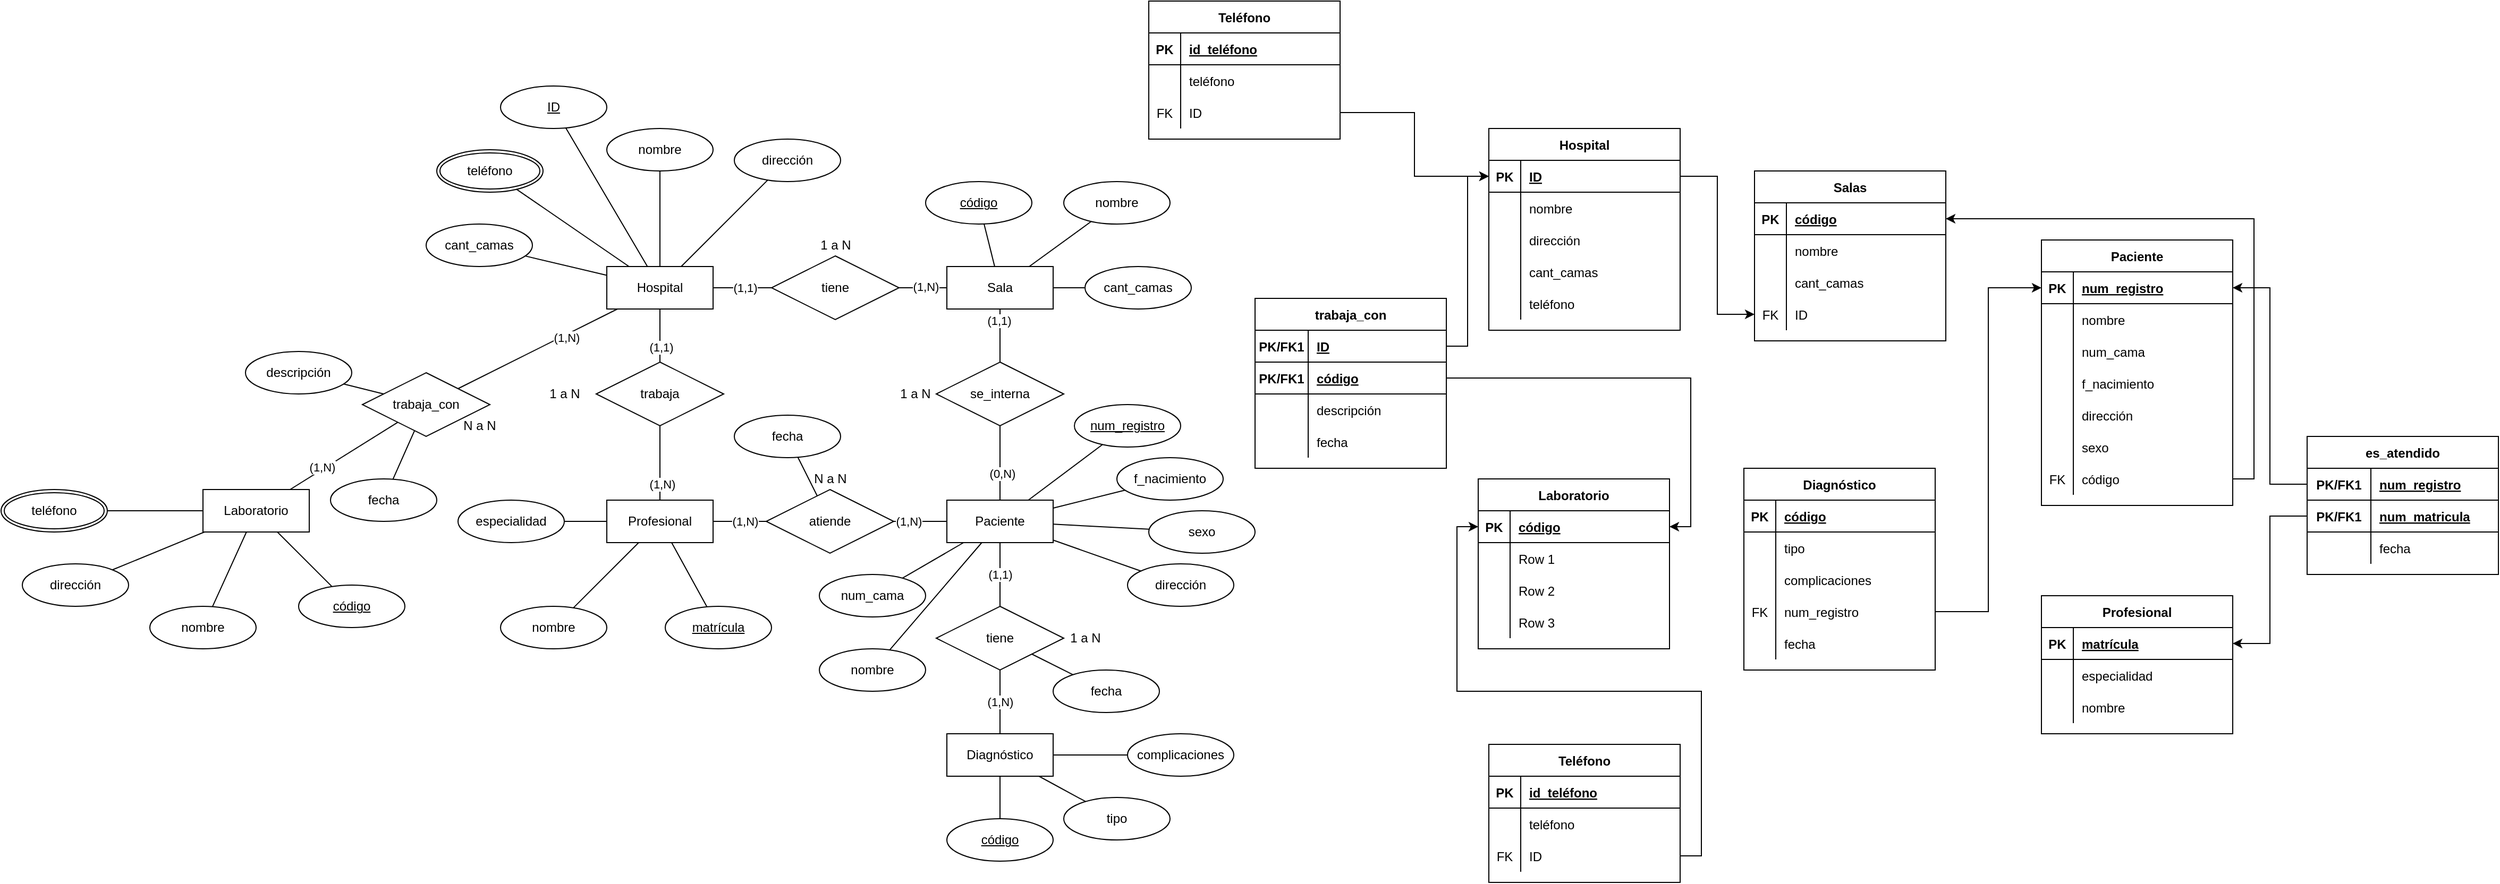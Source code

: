 <mxfile version="13.7.9" type="device"><diagram id="R2lEEEUBdFMjLlhIrx00" name="Page-1"><mxGraphModel dx="2154" dy="600" grid="1" gridSize="10" guides="1" tooltips="1" connect="1" arrows="1" fold="1" page="1" pageScale="1" pageWidth="850" pageHeight="1100" math="0" shadow="0" extFonts="Permanent Marker^https://fonts.googleapis.com/css?family=Permanent+Marker"><root><mxCell id="0"/><mxCell id="1" parent="0"/><mxCell id="tNTHZH1PrLdLl_4NrRc1-1" value="Hospital" style="whiteSpace=wrap;html=1;align=center;" vertex="1" parent="1"><mxGeometry x="320" y="320" width="100" height="40" as="geometry"/></mxCell><mxCell id="tNTHZH1PrLdLl_4NrRc1-2" value="ID" style="ellipse;whiteSpace=wrap;html=1;align=center;fontStyle=4;" vertex="1" parent="1"><mxGeometry x="220" y="150" width="100" height="40" as="geometry"/></mxCell><mxCell id="tNTHZH1PrLdLl_4NrRc1-4" value="dirección" style="ellipse;whiteSpace=wrap;html=1;align=center;" vertex="1" parent="1"><mxGeometry x="440" y="200" width="100" height="40" as="geometry"/></mxCell><mxCell id="tNTHZH1PrLdLl_4NrRc1-5" value="nombre" style="ellipse;whiteSpace=wrap;html=1;align=center;" vertex="1" parent="1"><mxGeometry x="320" y="190" width="100" height="40" as="geometry"/></mxCell><mxCell id="tNTHZH1PrLdLl_4NrRc1-7" value="cant_camas" style="ellipse;whiteSpace=wrap;html=1;align=center;" vertex="1" parent="1"><mxGeometry x="150" y="280" width="100" height="40" as="geometry"/></mxCell><mxCell id="tNTHZH1PrLdLl_4NrRc1-8" value="teléfono" style="ellipse;shape=doubleEllipse;margin=3;whiteSpace=wrap;html=1;align=center;" vertex="1" parent="1"><mxGeometry x="160" y="210" width="100" height="40" as="geometry"/></mxCell><mxCell id="tNTHZH1PrLdLl_4NrRc1-9" value="" style="endArrow=none;html=1;rounded=0;" edge="1" parent="1" source="tNTHZH1PrLdLl_4NrRc1-1" target="tNTHZH1PrLdLl_4NrRc1-8"><mxGeometry relative="1" as="geometry"><mxPoint x="300" y="450" as="sourcePoint"/><mxPoint x="460" y="450" as="targetPoint"/></mxGeometry></mxCell><mxCell id="tNTHZH1PrLdLl_4NrRc1-10" value="" style="endArrow=none;html=1;rounded=0;" edge="1" parent="1" source="tNTHZH1PrLdLl_4NrRc1-7" target="tNTHZH1PrLdLl_4NrRc1-1"><mxGeometry relative="1" as="geometry"><mxPoint x="330" y="450" as="sourcePoint"/><mxPoint x="490" y="450" as="targetPoint"/></mxGeometry></mxCell><mxCell id="tNTHZH1PrLdLl_4NrRc1-11" value="" style="endArrow=none;html=1;rounded=0;" edge="1" parent="1" source="tNTHZH1PrLdLl_4NrRc1-2" target="tNTHZH1PrLdLl_4NrRc1-1"><mxGeometry relative="1" as="geometry"><mxPoint x="340" y="430" as="sourcePoint"/><mxPoint x="500" y="430" as="targetPoint"/></mxGeometry></mxCell><mxCell id="tNTHZH1PrLdLl_4NrRc1-12" value="" style="endArrow=none;html=1;rounded=0;" edge="1" parent="1" source="tNTHZH1PrLdLl_4NrRc1-5" target="tNTHZH1PrLdLl_4NrRc1-1"><mxGeometry relative="1" as="geometry"><mxPoint x="300" y="460" as="sourcePoint"/><mxPoint x="460" y="460" as="targetPoint"/></mxGeometry></mxCell><mxCell id="tNTHZH1PrLdLl_4NrRc1-13" value="" style="endArrow=none;html=1;rounded=0;" edge="1" parent="1" source="tNTHZH1PrLdLl_4NrRc1-1" target="tNTHZH1PrLdLl_4NrRc1-4"><mxGeometry relative="1" as="geometry"><mxPoint x="380" y="440" as="sourcePoint"/><mxPoint x="540" y="440" as="targetPoint"/></mxGeometry></mxCell><mxCell id="tNTHZH1PrLdLl_4NrRc1-14" value="Sala" style="whiteSpace=wrap;html=1;align=center;" vertex="1" parent="1"><mxGeometry x="640" y="320" width="100" height="40" as="geometry"/></mxCell><mxCell id="tNTHZH1PrLdLl_4NrRc1-15" value="código" style="ellipse;whiteSpace=wrap;html=1;align=center;fontStyle=4;" vertex="1" parent="1"><mxGeometry x="620" y="240" width="100" height="40" as="geometry"/></mxCell><mxCell id="tNTHZH1PrLdLl_4NrRc1-16" value="nombre" style="ellipse;whiteSpace=wrap;html=1;align=center;" vertex="1" parent="1"><mxGeometry x="750" y="240" width="100" height="40" as="geometry"/></mxCell><mxCell id="tNTHZH1PrLdLl_4NrRc1-17" value="cant_camas" style="ellipse;whiteSpace=wrap;html=1;align=center;" vertex="1" parent="1"><mxGeometry x="770" y="320" width="100" height="40" as="geometry"/></mxCell><mxCell id="tNTHZH1PrLdLl_4NrRc1-19" value="" style="endArrow=none;html=1;rounded=0;" edge="1" parent="1" source="tNTHZH1PrLdLl_4NrRc1-15" target="tNTHZH1PrLdLl_4NrRc1-14"><mxGeometry relative="1" as="geometry"><mxPoint x="540" y="420" as="sourcePoint"/><mxPoint x="700" y="420" as="targetPoint"/></mxGeometry></mxCell><mxCell id="tNTHZH1PrLdLl_4NrRc1-20" value="" style="endArrow=none;html=1;rounded=0;" edge="1" parent="1" source="tNTHZH1PrLdLl_4NrRc1-16" target="tNTHZH1PrLdLl_4NrRc1-14"><mxGeometry relative="1" as="geometry"><mxPoint x="620" y="510" as="sourcePoint"/><mxPoint x="780" y="510" as="targetPoint"/></mxGeometry></mxCell><mxCell id="tNTHZH1PrLdLl_4NrRc1-21" value="" style="endArrow=none;html=1;rounded=0;" edge="1" parent="1" source="tNTHZH1PrLdLl_4NrRc1-17" target="tNTHZH1PrLdLl_4NrRc1-14"><mxGeometry relative="1" as="geometry"><mxPoint x="670" y="470" as="sourcePoint"/><mxPoint x="830" y="470" as="targetPoint"/></mxGeometry></mxCell><mxCell id="tNTHZH1PrLdLl_4NrRc1-22" value="Profesional" style="whiteSpace=wrap;html=1;align=center;" vertex="1" parent="1"><mxGeometry x="320" y="540" width="100" height="40" as="geometry"/></mxCell><mxCell id="tNTHZH1PrLdLl_4NrRc1-23" value="nombre" style="ellipse;whiteSpace=wrap;html=1;align=center;" vertex="1" parent="1"><mxGeometry x="220" y="640" width="100" height="40" as="geometry"/></mxCell><mxCell id="tNTHZH1PrLdLl_4NrRc1-24" value="matrícula" style="ellipse;whiteSpace=wrap;html=1;align=center;fontStyle=4;" vertex="1" parent="1"><mxGeometry x="375" y="640" width="100" height="40" as="geometry"/></mxCell><mxCell id="tNTHZH1PrLdLl_4NrRc1-25" value="especialidad" style="ellipse;whiteSpace=wrap;html=1;align=center;" vertex="1" parent="1"><mxGeometry x="180" y="540" width="100" height="40" as="geometry"/></mxCell><mxCell id="tNTHZH1PrLdLl_4NrRc1-26" value="" style="endArrow=none;html=1;rounded=0;" edge="1" parent="1" source="tNTHZH1PrLdLl_4NrRc1-25" target="tNTHZH1PrLdLl_4NrRc1-22"><mxGeometry relative="1" as="geometry"><mxPoint x="150" y="770" as="sourcePoint"/><mxPoint x="310" y="770" as="targetPoint"/></mxGeometry></mxCell><mxCell id="tNTHZH1PrLdLl_4NrRc1-27" value="" style="endArrow=none;html=1;rounded=0;" edge="1" parent="1" source="tNTHZH1PrLdLl_4NrRc1-23" target="tNTHZH1PrLdLl_4NrRc1-22"><mxGeometry relative="1" as="geometry"><mxPoint x="200" y="790" as="sourcePoint"/><mxPoint x="360" y="790" as="targetPoint"/></mxGeometry></mxCell><mxCell id="tNTHZH1PrLdLl_4NrRc1-28" value="" style="endArrow=none;html=1;rounded=0;" edge="1" parent="1" source="tNTHZH1PrLdLl_4NrRc1-22" target="tNTHZH1PrLdLl_4NrRc1-24"><mxGeometry relative="1" as="geometry"><mxPoint x="400" y="760" as="sourcePoint"/><mxPoint x="560" y="760" as="targetPoint"/></mxGeometry></mxCell><mxCell id="tNTHZH1PrLdLl_4NrRc1-29" value="Laboratorio" style="whiteSpace=wrap;html=1;align=center;" vertex="1" parent="1"><mxGeometry x="-60" y="530" width="100" height="40" as="geometry"/></mxCell><mxCell id="tNTHZH1PrLdLl_4NrRc1-30" value="código" style="ellipse;whiteSpace=wrap;html=1;align=center;fontStyle=4;" vertex="1" parent="1"><mxGeometry x="30" y="620" width="100" height="40" as="geometry"/></mxCell><mxCell id="tNTHZH1PrLdLl_4NrRc1-31" value="nombre" style="ellipse;whiteSpace=wrap;html=1;align=center;" vertex="1" parent="1"><mxGeometry x="-110" y="640" width="100" height="40" as="geometry"/></mxCell><mxCell id="tNTHZH1PrLdLl_4NrRc1-32" value="dirección" style="ellipse;whiteSpace=wrap;html=1;align=center;" vertex="1" parent="1"><mxGeometry x="-230" y="600" width="100" height="40" as="geometry"/></mxCell><mxCell id="tNTHZH1PrLdLl_4NrRc1-33" value="teléfono" style="ellipse;shape=doubleEllipse;margin=3;whiteSpace=wrap;html=1;align=center;" vertex="1" parent="1"><mxGeometry x="-250" y="530" width="100" height="40" as="geometry"/></mxCell><mxCell id="tNTHZH1PrLdLl_4NrRc1-34" value="" style="endArrow=none;html=1;rounded=0;" edge="1" parent="1" source="tNTHZH1PrLdLl_4NrRc1-29" target="tNTHZH1PrLdLl_4NrRc1-30"><mxGeometry relative="1" as="geometry"><mxPoint x="570" y="760" as="sourcePoint"/><mxPoint x="730" y="760" as="targetPoint"/></mxGeometry></mxCell><mxCell id="tNTHZH1PrLdLl_4NrRc1-35" value="" style="endArrow=none;html=1;rounded=0;" edge="1" parent="1" source="tNTHZH1PrLdLl_4NrRc1-29" target="tNTHZH1PrLdLl_4NrRc1-31"><mxGeometry relative="1" as="geometry"><mxPoint x="750" y="710" as="sourcePoint"/><mxPoint x="910" y="710" as="targetPoint"/></mxGeometry></mxCell><mxCell id="tNTHZH1PrLdLl_4NrRc1-36" value="" style="endArrow=none;html=1;rounded=0;" edge="1" parent="1" source="tNTHZH1PrLdLl_4NrRc1-32" target="tNTHZH1PrLdLl_4NrRc1-29"><mxGeometry relative="1" as="geometry"><mxPoint x="720" y="730" as="sourcePoint"/><mxPoint x="880" y="730" as="targetPoint"/></mxGeometry></mxCell><mxCell id="tNTHZH1PrLdLl_4NrRc1-37" value="" style="endArrow=none;html=1;rounded=0;" edge="1" parent="1" source="tNTHZH1PrLdLl_4NrRc1-29" target="tNTHZH1PrLdLl_4NrRc1-33"><mxGeometry relative="1" as="geometry"><mxPoint x="620" y="740" as="sourcePoint"/><mxPoint x="780" y="740" as="targetPoint"/></mxGeometry></mxCell><mxCell id="tNTHZH1PrLdLl_4NrRc1-38" value="Paciente" style="whiteSpace=wrap;html=1;align=center;" vertex="1" parent="1"><mxGeometry x="640" y="540" width="100" height="40" as="geometry"/></mxCell><mxCell id="tNTHZH1PrLdLl_4NrRc1-196" value="Teléfono" style="shape=table;startSize=30;container=1;collapsible=1;childLayout=tableLayout;fixedRows=1;rowLines=0;fontStyle=1;align=center;resizeLast=1;" vertex="1" parent="1"><mxGeometry x="830" y="70" width="180" height="130" as="geometry"/></mxCell><mxCell id="tNTHZH1PrLdLl_4NrRc1-197" value="" style="shape=partialRectangle;collapsible=0;dropTarget=0;pointerEvents=0;fillColor=none;top=0;left=0;bottom=1;right=0;points=[[0,0.5],[1,0.5]];portConstraint=eastwest;" vertex="1" parent="tNTHZH1PrLdLl_4NrRc1-196"><mxGeometry y="30" width="180" height="30" as="geometry"/></mxCell><mxCell id="tNTHZH1PrLdLl_4NrRc1-198" value="PK" style="shape=partialRectangle;connectable=0;fillColor=none;top=0;left=0;bottom=0;right=0;fontStyle=1;overflow=hidden;" vertex="1" parent="tNTHZH1PrLdLl_4NrRc1-197"><mxGeometry width="30" height="30" as="geometry"/></mxCell><mxCell id="tNTHZH1PrLdLl_4NrRc1-199" value="id_teléfono" style="shape=partialRectangle;connectable=0;fillColor=none;top=0;left=0;bottom=0;right=0;align=left;spacingLeft=6;fontStyle=5;overflow=hidden;" vertex="1" parent="tNTHZH1PrLdLl_4NrRc1-197"><mxGeometry x="30" width="150" height="30" as="geometry"/></mxCell><mxCell id="tNTHZH1PrLdLl_4NrRc1-200" value="" style="shape=partialRectangle;collapsible=0;dropTarget=0;pointerEvents=0;fillColor=none;top=0;left=0;bottom=0;right=0;points=[[0,0.5],[1,0.5]];portConstraint=eastwest;" vertex="1" parent="tNTHZH1PrLdLl_4NrRc1-196"><mxGeometry y="60" width="180" height="30" as="geometry"/></mxCell><mxCell id="tNTHZH1PrLdLl_4NrRc1-201" value="" style="shape=partialRectangle;connectable=0;fillColor=none;top=0;left=0;bottom=0;right=0;editable=1;overflow=hidden;" vertex="1" parent="tNTHZH1PrLdLl_4NrRc1-200"><mxGeometry width="30" height="30" as="geometry"/></mxCell><mxCell id="tNTHZH1PrLdLl_4NrRc1-202" value="teléfono" style="shape=partialRectangle;connectable=0;fillColor=none;top=0;left=0;bottom=0;right=0;align=left;spacingLeft=6;overflow=hidden;" vertex="1" parent="tNTHZH1PrLdLl_4NrRc1-200"><mxGeometry x="30" width="150" height="30" as="geometry"/></mxCell><mxCell id="tNTHZH1PrLdLl_4NrRc1-209" value="" style="shape=partialRectangle;collapsible=0;dropTarget=0;pointerEvents=0;fillColor=none;top=0;left=0;bottom=0;right=0;points=[[0,0.5],[1,0.5]];portConstraint=eastwest;" vertex="1" parent="tNTHZH1PrLdLl_4NrRc1-196"><mxGeometry y="90" width="180" height="30" as="geometry"/></mxCell><mxCell id="tNTHZH1PrLdLl_4NrRc1-210" value="FK" style="shape=partialRectangle;connectable=0;fillColor=none;top=0;left=0;bottom=0;right=0;fontStyle=0;overflow=hidden;" vertex="1" parent="tNTHZH1PrLdLl_4NrRc1-209"><mxGeometry width="30" height="30" as="geometry"/></mxCell><mxCell id="tNTHZH1PrLdLl_4NrRc1-211" value="ID" style="shape=partialRectangle;connectable=0;fillColor=none;top=0;left=0;bottom=0;right=0;align=left;spacingLeft=6;fontStyle=0;overflow=hidden;" vertex="1" parent="tNTHZH1PrLdLl_4NrRc1-209"><mxGeometry x="30" width="150" height="30" as="geometry"/></mxCell><mxCell id="tNTHZH1PrLdLl_4NrRc1-39" value="Diagnóstico" style="whiteSpace=wrap;html=1;align=center;" vertex="1" parent="1"><mxGeometry x="640" y="760" width="100" height="40" as="geometry"/></mxCell><mxCell id="tNTHZH1PrLdLl_4NrRc1-40" value="num_registro" style="ellipse;whiteSpace=wrap;html=1;align=center;fontStyle=4;" vertex="1" parent="1"><mxGeometry x="760" y="450" width="100" height="40" as="geometry"/></mxCell><mxCell id="tNTHZH1PrLdLl_4NrRc1-41" value="num_cama" style="ellipse;whiteSpace=wrap;html=1;align=center;" vertex="1" parent="1"><mxGeometry x="520" y="610" width="100" height="40" as="geometry"/></mxCell><mxCell id="tNTHZH1PrLdLl_4NrRc1-42" value="dirección" style="ellipse;whiteSpace=wrap;html=1;align=center;" vertex="1" parent="1"><mxGeometry x="810" y="600" width="100" height="40" as="geometry"/></mxCell><mxCell id="tNTHZH1PrLdLl_4NrRc1-43" value="nombre" style="ellipse;whiteSpace=wrap;html=1;align=center;" vertex="1" parent="1"><mxGeometry x="520" y="680" width="100" height="40" as="geometry"/></mxCell><mxCell id="tNTHZH1PrLdLl_4NrRc1-44" value="f_nacimiento" style="ellipse;whiteSpace=wrap;html=1;align=center;" vertex="1" parent="1"><mxGeometry x="800" y="500" width="100" height="40" as="geometry"/></mxCell><mxCell id="tNTHZH1PrLdLl_4NrRc1-45" value="sexo" style="ellipse;whiteSpace=wrap;html=1;align=center;" vertex="1" parent="1"><mxGeometry x="830" y="550" width="100" height="40" as="geometry"/></mxCell><mxCell id="tNTHZH1PrLdLl_4NrRc1-109" value="Hospital" style="shape=table;startSize=30;container=1;collapsible=1;childLayout=tableLayout;fixedRows=1;rowLines=0;fontStyle=1;align=center;resizeLast=1;" vertex="1" parent="1"><mxGeometry x="1150" y="190" width="180" height="190" as="geometry"/></mxCell><mxCell id="tNTHZH1PrLdLl_4NrRc1-110" value="" style="shape=partialRectangle;collapsible=0;dropTarget=0;pointerEvents=0;fillColor=none;top=0;left=0;bottom=1;right=0;points=[[0,0.5],[1,0.5]];portConstraint=eastwest;" vertex="1" parent="tNTHZH1PrLdLl_4NrRc1-109"><mxGeometry y="30" width="180" height="30" as="geometry"/></mxCell><mxCell id="tNTHZH1PrLdLl_4NrRc1-111" value="PK" style="shape=partialRectangle;connectable=0;fillColor=none;top=0;left=0;bottom=0;right=0;fontStyle=1;overflow=hidden;" vertex="1" parent="tNTHZH1PrLdLl_4NrRc1-110"><mxGeometry width="30" height="30" as="geometry"/></mxCell><mxCell id="tNTHZH1PrLdLl_4NrRc1-112" value="ID" style="shape=partialRectangle;connectable=0;fillColor=none;top=0;left=0;bottom=0;right=0;align=left;spacingLeft=6;fontStyle=5;overflow=hidden;" vertex="1" parent="tNTHZH1PrLdLl_4NrRc1-110"><mxGeometry x="30" width="150" height="30" as="geometry"/></mxCell><mxCell id="tNTHZH1PrLdLl_4NrRc1-113" value="" style="shape=partialRectangle;collapsible=0;dropTarget=0;pointerEvents=0;fillColor=none;top=0;left=0;bottom=0;right=0;points=[[0,0.5],[1,0.5]];portConstraint=eastwest;" vertex="1" parent="tNTHZH1PrLdLl_4NrRc1-109"><mxGeometry y="60" width="180" height="30" as="geometry"/></mxCell><mxCell id="tNTHZH1PrLdLl_4NrRc1-114" value="" style="shape=partialRectangle;connectable=0;fillColor=none;top=0;left=0;bottom=0;right=0;editable=1;overflow=hidden;" vertex="1" parent="tNTHZH1PrLdLl_4NrRc1-113"><mxGeometry width="30" height="30" as="geometry"/></mxCell><mxCell id="tNTHZH1PrLdLl_4NrRc1-115" value="nombre" style="shape=partialRectangle;connectable=0;fillColor=none;top=0;left=0;bottom=0;right=0;align=left;spacingLeft=6;overflow=hidden;" vertex="1" parent="tNTHZH1PrLdLl_4NrRc1-113"><mxGeometry x="30" width="150" height="30" as="geometry"/></mxCell><mxCell id="tNTHZH1PrLdLl_4NrRc1-116" value="" style="shape=partialRectangle;collapsible=0;dropTarget=0;pointerEvents=0;fillColor=none;top=0;left=0;bottom=0;right=0;points=[[0,0.5],[1,0.5]];portConstraint=eastwest;" vertex="1" parent="tNTHZH1PrLdLl_4NrRc1-109"><mxGeometry y="90" width="180" height="30" as="geometry"/></mxCell><mxCell id="tNTHZH1PrLdLl_4NrRc1-117" value="" style="shape=partialRectangle;connectable=0;fillColor=none;top=0;left=0;bottom=0;right=0;editable=1;overflow=hidden;" vertex="1" parent="tNTHZH1PrLdLl_4NrRc1-116"><mxGeometry width="30" height="30" as="geometry"/></mxCell><mxCell id="tNTHZH1PrLdLl_4NrRc1-118" value="dirección" style="shape=partialRectangle;connectable=0;fillColor=none;top=0;left=0;bottom=0;right=0;align=left;spacingLeft=6;overflow=hidden;" vertex="1" parent="tNTHZH1PrLdLl_4NrRc1-116"><mxGeometry x="30" width="150" height="30" as="geometry"/></mxCell><mxCell id="tNTHZH1PrLdLl_4NrRc1-193" value="" style="shape=partialRectangle;collapsible=0;dropTarget=0;pointerEvents=0;fillColor=none;top=0;left=0;bottom=0;right=0;points=[[0,0.5],[1,0.5]];portConstraint=eastwest;" vertex="1" parent="tNTHZH1PrLdLl_4NrRc1-109"><mxGeometry y="120" width="180" height="30" as="geometry"/></mxCell><mxCell id="tNTHZH1PrLdLl_4NrRc1-194" value="" style="shape=partialRectangle;connectable=0;fillColor=none;top=0;left=0;bottom=0;right=0;editable=1;overflow=hidden;" vertex="1" parent="tNTHZH1PrLdLl_4NrRc1-193"><mxGeometry width="30" height="30" as="geometry"/></mxCell><mxCell id="tNTHZH1PrLdLl_4NrRc1-195" value="cant_camas" style="shape=partialRectangle;connectable=0;fillColor=none;top=0;left=0;bottom=0;right=0;align=left;spacingLeft=6;overflow=hidden;" vertex="1" parent="tNTHZH1PrLdLl_4NrRc1-193"><mxGeometry x="30" width="150" height="30" as="geometry"/></mxCell><mxCell id="tNTHZH1PrLdLl_4NrRc1-119" value="" style="shape=partialRectangle;collapsible=0;dropTarget=0;pointerEvents=0;fillColor=none;top=0;left=0;bottom=0;right=0;points=[[0,0.5],[1,0.5]];portConstraint=eastwest;" vertex="1" parent="tNTHZH1PrLdLl_4NrRc1-109"><mxGeometry y="150" width="180" height="30" as="geometry"/></mxCell><mxCell id="tNTHZH1PrLdLl_4NrRc1-120" value="" style="shape=partialRectangle;connectable=0;fillColor=none;top=0;left=0;bottom=0;right=0;editable=1;overflow=hidden;" vertex="1" parent="tNTHZH1PrLdLl_4NrRc1-119"><mxGeometry width="30" height="30" as="geometry"/></mxCell><mxCell id="tNTHZH1PrLdLl_4NrRc1-121" value="teléfono" style="shape=partialRectangle;connectable=0;fillColor=none;top=0;left=0;bottom=0;right=0;align=left;spacingLeft=6;overflow=hidden;" vertex="1" parent="tNTHZH1PrLdLl_4NrRc1-119"><mxGeometry x="30" width="150" height="30" as="geometry"/></mxCell><mxCell id="tNTHZH1PrLdLl_4NrRc1-46" value="código" style="ellipse;whiteSpace=wrap;html=1;align=center;fontStyle=4;" vertex="1" parent="1"><mxGeometry x="640" y="840" width="100" height="40" as="geometry"/></mxCell><mxCell id="tNTHZH1PrLdLl_4NrRc1-47" value="tipo" style="ellipse;whiteSpace=wrap;html=1;align=center;" vertex="1" parent="1"><mxGeometry x="750" y="820" width="100" height="40" as="geometry"/></mxCell><mxCell id="tNTHZH1PrLdLl_4NrRc1-48" value="complicaciones" style="ellipse;whiteSpace=wrap;html=1;align=center;" vertex="1" parent="1"><mxGeometry x="810" y="760" width="100" height="40" as="geometry"/></mxCell><mxCell id="tNTHZH1PrLdLl_4NrRc1-49" value="" style="endArrow=none;html=1;rounded=0;" edge="1" parent="1" source="tNTHZH1PrLdLl_4NrRc1-39" target="tNTHZH1PrLdLl_4NrRc1-46"><mxGeometry relative="1" as="geometry"><mxPoint x="600" y="930" as="sourcePoint"/><mxPoint x="760" y="930" as="targetPoint"/></mxGeometry></mxCell><mxCell id="tNTHZH1PrLdLl_4NrRc1-50" value="" style="endArrow=none;html=1;rounded=0;" edge="1" parent="1" source="tNTHZH1PrLdLl_4NrRc1-48" target="tNTHZH1PrLdLl_4NrRc1-39"><mxGeometry relative="1" as="geometry"><mxPoint x="610" y="970" as="sourcePoint"/><mxPoint x="770" y="970" as="targetPoint"/></mxGeometry></mxCell><mxCell id="tNTHZH1PrLdLl_4NrRc1-51" value="" style="endArrow=none;html=1;rounded=0;" edge="1" parent="1" source="tNTHZH1PrLdLl_4NrRc1-47" target="tNTHZH1PrLdLl_4NrRc1-39"><mxGeometry relative="1" as="geometry"><mxPoint x="710" y="990" as="sourcePoint"/><mxPoint x="870" y="990" as="targetPoint"/></mxGeometry></mxCell><mxCell id="tNTHZH1PrLdLl_4NrRc1-52" value="tiene" style="shape=rhombus;perimeter=rhombusPerimeter;whiteSpace=wrap;html=1;align=center;" vertex="1" parent="1"><mxGeometry x="475" y="310" width="120" height="60" as="geometry"/></mxCell><mxCell id="tNTHZH1PrLdLl_4NrRc1-53" value="" style="endArrow=none;html=1;rounded=0;" edge="1" parent="1" source="tNTHZH1PrLdLl_4NrRc1-52" target="tNTHZH1PrLdLl_4NrRc1-14"><mxGeometry relative="1" as="geometry"><mxPoint x="510" y="460" as="sourcePoint"/><mxPoint x="670" y="460" as="targetPoint"/></mxGeometry></mxCell><mxCell id="tNTHZH1PrLdLl_4NrRc1-55" value="(1,N)" style="edgeLabel;html=1;align=center;verticalAlign=middle;resizable=0;points=[];" vertex="1" connectable="0" parent="tNTHZH1PrLdLl_4NrRc1-53"><mxGeometry x="0.556" y="1" relative="1" as="geometry"><mxPoint x="-10" as="offset"/></mxGeometry></mxCell><mxCell id="tNTHZH1PrLdLl_4NrRc1-54" value="" style="endArrow=none;html=1;rounded=0;" edge="1" parent="1" source="tNTHZH1PrLdLl_4NrRc1-1" target="tNTHZH1PrLdLl_4NrRc1-52"><mxGeometry relative="1" as="geometry"><mxPoint x="480" y="450" as="sourcePoint"/><mxPoint x="640" y="450" as="targetPoint"/></mxGeometry></mxCell><mxCell id="tNTHZH1PrLdLl_4NrRc1-56" value="(1,1)" style="edgeLabel;html=1;align=center;verticalAlign=middle;resizable=0;points=[];" vertex="1" connectable="0" parent="tNTHZH1PrLdLl_4NrRc1-54"><mxGeometry x="0.382" y="-1" relative="1" as="geometry"><mxPoint x="-8" y="-1" as="offset"/></mxGeometry></mxCell><mxCell id="tNTHZH1PrLdLl_4NrRc1-57" value="1 a N" style="text;html=1;align=center;verticalAlign=middle;resizable=0;points=[];autosize=1;" vertex="1" parent="1"><mxGeometry x="515" y="290" width="40" height="20" as="geometry"/></mxCell><mxCell id="tNTHZH1PrLdLl_4NrRc1-59" value="trabaja" style="shape=rhombus;perimeter=rhombusPerimeter;whiteSpace=wrap;html=1;align=center;" vertex="1" parent="1"><mxGeometry x="310" y="410" width="120" height="60" as="geometry"/></mxCell><mxCell id="tNTHZH1PrLdLl_4NrRc1-60" value="" style="endArrow=none;html=1;rounded=0;" edge="1" parent="1" source="tNTHZH1PrLdLl_4NrRc1-1" target="tNTHZH1PrLdLl_4NrRc1-59"><mxGeometry relative="1" as="geometry"><mxPoint x="480" y="400" as="sourcePoint"/><mxPoint x="640" y="400" as="targetPoint"/></mxGeometry></mxCell><mxCell id="tNTHZH1PrLdLl_4NrRc1-63" value="(1,1)" style="edgeLabel;html=1;align=center;verticalAlign=middle;resizable=0;points=[];" vertex="1" connectable="0" parent="tNTHZH1PrLdLl_4NrRc1-60"><mxGeometry x="0.44" y="1" relative="1" as="geometry"><mxPoint as="offset"/></mxGeometry></mxCell><mxCell id="tNTHZH1PrLdLl_4NrRc1-61" value="" style="endArrow=none;html=1;rounded=0;" edge="1" parent="1" source="tNTHZH1PrLdLl_4NrRc1-22" target="tNTHZH1PrLdLl_4NrRc1-59"><mxGeometry relative="1" as="geometry"><mxPoint x="300" y="490" as="sourcePoint"/><mxPoint x="460" y="490" as="targetPoint"/></mxGeometry></mxCell><mxCell id="tNTHZH1PrLdLl_4NrRc1-64" value="(1,N)" style="edgeLabel;html=1;align=center;verticalAlign=middle;resizable=0;points=[];" vertex="1" connectable="0" parent="tNTHZH1PrLdLl_4NrRc1-61"><mxGeometry x="-0.571" y="-2" relative="1" as="geometry"><mxPoint as="offset"/></mxGeometry></mxCell><mxCell id="tNTHZH1PrLdLl_4NrRc1-65" value="1 a N" style="text;html=1;align=center;verticalAlign=middle;resizable=0;points=[];autosize=1;" vertex="1" parent="1"><mxGeometry x="260" y="430" width="40" height="20" as="geometry"/></mxCell><mxCell id="tNTHZH1PrLdLl_4NrRc1-66" value="trabaja_con" style="shape=rhombus;perimeter=rhombusPerimeter;whiteSpace=wrap;html=1;align=center;" vertex="1" parent="1"><mxGeometry x="90" y="420" width="120" height="60" as="geometry"/></mxCell><mxCell id="tNTHZH1PrLdLl_4NrRc1-67" value="" style="endArrow=none;html=1;rounded=0;" edge="1" parent="1" source="tNTHZH1PrLdLl_4NrRc1-1" target="tNTHZH1PrLdLl_4NrRc1-66"><mxGeometry relative="1" as="geometry"><mxPoint x="490" y="520" as="sourcePoint"/><mxPoint x="650" y="520" as="targetPoint"/></mxGeometry></mxCell><mxCell id="tNTHZH1PrLdLl_4NrRc1-70" value="(1,N)" style="edgeLabel;html=1;align=center;verticalAlign=middle;resizable=0;points=[];" vertex="1" connectable="0" parent="tNTHZH1PrLdLl_4NrRc1-67"><mxGeometry x="-0.344" y="2" relative="1" as="geometry"><mxPoint as="offset"/></mxGeometry></mxCell><mxCell id="tNTHZH1PrLdLl_4NrRc1-68" value="" style="endArrow=none;html=1;rounded=0;" edge="1" parent="1" source="tNTHZH1PrLdLl_4NrRc1-66" target="tNTHZH1PrLdLl_4NrRc1-29"><mxGeometry relative="1" as="geometry"><mxPoint x="520" y="510" as="sourcePoint"/><mxPoint x="680" y="510" as="targetPoint"/></mxGeometry></mxCell><mxCell id="tNTHZH1PrLdLl_4NrRc1-69" value="(1,N)" style="edgeLabel;html=1;align=center;verticalAlign=middle;resizable=0;points=[];" vertex="1" connectable="0" parent="tNTHZH1PrLdLl_4NrRc1-68"><mxGeometry x="0.385" y="-2" relative="1" as="geometry"><mxPoint as="offset"/></mxGeometry></mxCell><mxCell id="tNTHZH1PrLdLl_4NrRc1-71" value="N a N" style="text;html=1;align=center;verticalAlign=middle;resizable=0;points=[];autosize=1;" vertex="1" parent="1"><mxGeometry x="175" y="460" width="50" height="20" as="geometry"/></mxCell><mxCell id="tNTHZH1PrLdLl_4NrRc1-73" value="descripción" style="ellipse;whiteSpace=wrap;html=1;align=center;" vertex="1" parent="1"><mxGeometry x="-20" y="400" width="100" height="40" as="geometry"/></mxCell><mxCell id="tNTHZH1PrLdLl_4NrRc1-74" value="fecha" style="ellipse;whiteSpace=wrap;html=1;align=center;" vertex="1" parent="1"><mxGeometry x="60" y="520" width="100" height="40" as="geometry"/></mxCell><mxCell id="tNTHZH1PrLdLl_4NrRc1-78" value="" style="endArrow=none;html=1;rounded=0;" edge="1" parent="1" source="tNTHZH1PrLdLl_4NrRc1-66" target="tNTHZH1PrLdLl_4NrRc1-73"><mxGeometry relative="1" as="geometry"><mxPoint x="480" y="580" as="sourcePoint"/><mxPoint x="640" y="580" as="targetPoint"/></mxGeometry></mxCell><mxCell id="tNTHZH1PrLdLl_4NrRc1-79" value="" style="endArrow=none;html=1;rounded=0;" edge="1" parent="1" source="tNTHZH1PrLdLl_4NrRc1-74" target="tNTHZH1PrLdLl_4NrRc1-66"><mxGeometry relative="1" as="geometry"><mxPoint x="460" y="600" as="sourcePoint"/><mxPoint x="620" y="600" as="targetPoint"/></mxGeometry></mxCell><mxCell id="tNTHZH1PrLdLl_4NrRc1-80" value="" style="endArrow=none;html=1;rounded=0;" edge="1" parent="1" source="tNTHZH1PrLdLl_4NrRc1-38" target="tNTHZH1PrLdLl_4NrRc1-40"><mxGeometry relative="1" as="geometry"><mxPoint x="560" y="700" as="sourcePoint"/><mxPoint x="720" y="700" as="targetPoint"/></mxGeometry></mxCell><mxCell id="tNTHZH1PrLdLl_4NrRc1-81" value="" style="endArrow=none;html=1;rounded=0;" edge="1" parent="1" source="tNTHZH1PrLdLl_4NrRc1-44" target="tNTHZH1PrLdLl_4NrRc1-38"><mxGeometry relative="1" as="geometry"><mxPoint x="790" y="720" as="sourcePoint"/><mxPoint x="950" y="720" as="targetPoint"/></mxGeometry></mxCell><mxCell id="tNTHZH1PrLdLl_4NrRc1-82" value="" style="endArrow=none;html=1;rounded=0;" edge="1" parent="1" source="tNTHZH1PrLdLl_4NrRc1-38" target="tNTHZH1PrLdLl_4NrRc1-45"><mxGeometry relative="1" as="geometry"><mxPoint x="650" y="710" as="sourcePoint"/><mxPoint x="810" y="710" as="targetPoint"/></mxGeometry></mxCell><mxCell id="tNTHZH1PrLdLl_4NrRc1-83" value="" style="endArrow=none;html=1;rounded=0;" edge="1" parent="1" source="tNTHZH1PrLdLl_4NrRc1-38" target="tNTHZH1PrLdLl_4NrRc1-42"><mxGeometry relative="1" as="geometry"><mxPoint x="730" y="740" as="sourcePoint"/><mxPoint x="890" y="740" as="targetPoint"/></mxGeometry></mxCell><mxCell id="tNTHZH1PrLdLl_4NrRc1-84" value="" style="endArrow=none;html=1;rounded=0;" edge="1" parent="1" source="tNTHZH1PrLdLl_4NrRc1-38" target="tNTHZH1PrLdLl_4NrRc1-43"><mxGeometry relative="1" as="geometry"><mxPoint x="610" y="710" as="sourcePoint"/><mxPoint x="810" y="670" as="targetPoint"/></mxGeometry></mxCell><mxCell id="tNTHZH1PrLdLl_4NrRc1-85" value="" style="endArrow=none;html=1;rounded=0;" edge="1" parent="1" source="tNTHZH1PrLdLl_4NrRc1-41" target="tNTHZH1PrLdLl_4NrRc1-38"><mxGeometry relative="1" as="geometry"><mxPoint x="520" y="690" as="sourcePoint"/><mxPoint x="680" y="690" as="targetPoint"/></mxGeometry></mxCell><mxCell id="tNTHZH1PrLdLl_4NrRc1-86" value="se_interna" style="shape=rhombus;perimeter=rhombusPerimeter;whiteSpace=wrap;html=1;align=center;" vertex="1" parent="1"><mxGeometry x="630" y="410" width="120" height="60" as="geometry"/></mxCell><mxCell id="tNTHZH1PrLdLl_4NrRc1-87" value="" style="endArrow=none;html=1;rounded=0;" edge="1" parent="1" source="tNTHZH1PrLdLl_4NrRc1-86" target="tNTHZH1PrLdLl_4NrRc1-14"><mxGeometry relative="1" as="geometry"><mxPoint x="480" y="530" as="sourcePoint"/><mxPoint x="640" y="530" as="targetPoint"/></mxGeometry></mxCell><mxCell id="tNTHZH1PrLdLl_4NrRc1-89" value="(1,1)" style="edgeLabel;html=1;align=center;verticalAlign=middle;resizable=0;points=[];" vertex="1" connectable="0" parent="tNTHZH1PrLdLl_4NrRc1-87"><mxGeometry x="0.56" y="1" relative="1" as="geometry"><mxPoint as="offset"/></mxGeometry></mxCell><mxCell id="tNTHZH1PrLdLl_4NrRc1-88" value="" style="endArrow=none;html=1;rounded=0;" edge="1" parent="1" source="tNTHZH1PrLdLl_4NrRc1-38" target="tNTHZH1PrLdLl_4NrRc1-86"><mxGeometry relative="1" as="geometry"><mxPoint x="560" y="530" as="sourcePoint"/><mxPoint x="720" y="530" as="targetPoint"/></mxGeometry></mxCell><mxCell id="tNTHZH1PrLdLl_4NrRc1-90" value="(0,N)" style="edgeLabel;html=1;align=center;verticalAlign=middle;resizable=0;points=[];" vertex="1" connectable="0" parent="tNTHZH1PrLdLl_4NrRc1-88"><mxGeometry x="-0.286" y="-2" relative="1" as="geometry"><mxPoint as="offset"/></mxGeometry></mxCell><mxCell id="tNTHZH1PrLdLl_4NrRc1-91" value="1 a N" style="text;html=1;align=center;verticalAlign=middle;resizable=0;points=[];autosize=1;" vertex="1" parent="1"><mxGeometry x="590" y="430" width="40" height="20" as="geometry"/></mxCell><mxCell id="tNTHZH1PrLdLl_4NrRc1-92" value="atiende" style="shape=rhombus;perimeter=rhombusPerimeter;whiteSpace=wrap;html=1;align=center;" vertex="1" parent="1"><mxGeometry x="470" y="530" width="120" height="60" as="geometry"/></mxCell><mxCell id="tNTHZH1PrLdLl_4NrRc1-93" value="" style="endArrow=none;html=1;rounded=0;" edge="1" parent="1" source="tNTHZH1PrLdLl_4NrRc1-22" target="tNTHZH1PrLdLl_4NrRc1-92"><mxGeometry relative="1" as="geometry"><mxPoint x="360" y="570" as="sourcePoint"/><mxPoint x="520" y="570" as="targetPoint"/></mxGeometry></mxCell><mxCell id="tNTHZH1PrLdLl_4NrRc1-95" value="(1,N)" style="edgeLabel;html=1;align=center;verticalAlign=middle;resizable=0;points=[];" vertex="1" connectable="0" parent="tNTHZH1PrLdLl_4NrRc1-93"><mxGeometry x="0.48" y="-2" relative="1" as="geometry"><mxPoint x="-7" y="-2" as="offset"/></mxGeometry></mxCell><mxCell id="tNTHZH1PrLdLl_4NrRc1-94" value="" style="endArrow=none;html=1;rounded=0;" edge="1" parent="1" source="tNTHZH1PrLdLl_4NrRc1-38" target="tNTHZH1PrLdLl_4NrRc1-92"><mxGeometry relative="1" as="geometry"><mxPoint x="460" y="470" as="sourcePoint"/><mxPoint x="620" y="470" as="targetPoint"/></mxGeometry></mxCell><mxCell id="tNTHZH1PrLdLl_4NrRc1-97" value="(1,N)" style="edgeLabel;html=1;align=center;verticalAlign=middle;resizable=0;points=[];" vertex="1" connectable="0" parent="tNTHZH1PrLdLl_4NrRc1-94"><mxGeometry x="0.44" relative="1" as="geometry"><mxPoint as="offset"/></mxGeometry></mxCell><mxCell id="tNTHZH1PrLdLl_4NrRc1-98" value="N a N" style="text;html=1;align=center;verticalAlign=middle;resizable=0;points=[];autosize=1;" vertex="1" parent="1"><mxGeometry x="505" y="510" width="50" height="20" as="geometry"/></mxCell><mxCell id="tNTHZH1PrLdLl_4NrRc1-99" value="fecha" style="ellipse;whiteSpace=wrap;html=1;align=center;" vertex="1" parent="1"><mxGeometry x="440" y="460" width="100" height="40" as="geometry"/></mxCell><mxCell id="tNTHZH1PrLdLl_4NrRc1-100" value="" style="endArrow=none;html=1;rounded=0;" edge="1" parent="1" source="tNTHZH1PrLdLl_4NrRc1-99" target="tNTHZH1PrLdLl_4NrRc1-92"><mxGeometry relative="1" as="geometry"><mxPoint x="490" y="450" as="sourcePoint"/><mxPoint x="650" y="450" as="targetPoint"/></mxGeometry></mxCell><mxCell id="tNTHZH1PrLdLl_4NrRc1-101" value="tiene" style="shape=rhombus;perimeter=rhombusPerimeter;whiteSpace=wrap;html=1;align=center;" vertex="1" parent="1"><mxGeometry x="630" y="640" width="120" height="60" as="geometry"/></mxCell><mxCell id="tNTHZH1PrLdLl_4NrRc1-102" value="" style="endArrow=none;html=1;rounded=0;" edge="1" parent="1" source="tNTHZH1PrLdLl_4NrRc1-38" target="tNTHZH1PrLdLl_4NrRc1-101"><mxGeometry relative="1" as="geometry"><mxPoint x="710" y="710" as="sourcePoint"/><mxPoint x="870" y="710" as="targetPoint"/></mxGeometry></mxCell><mxCell id="tNTHZH1PrLdLl_4NrRc1-105" value="(1,1)" style="edgeLabel;html=1;align=center;verticalAlign=middle;resizable=0;points=[];" vertex="1" connectable="0" parent="tNTHZH1PrLdLl_4NrRc1-102"><mxGeometry x="-0.567" y="3" relative="1" as="geometry"><mxPoint x="-3" y="17" as="offset"/></mxGeometry></mxCell><mxCell id="tNTHZH1PrLdLl_4NrRc1-103" value="" style="endArrow=none;html=1;rounded=0;" edge="1" parent="1" source="tNTHZH1PrLdLl_4NrRc1-101" target="tNTHZH1PrLdLl_4NrRc1-39"><mxGeometry relative="1" as="geometry"><mxPoint x="710" y="730" as="sourcePoint"/><mxPoint x="870" y="730" as="targetPoint"/></mxGeometry></mxCell><mxCell id="tNTHZH1PrLdLl_4NrRc1-104" value="(1,N)" style="edgeLabel;html=1;align=center;verticalAlign=middle;resizable=0;points=[];" vertex="1" connectable="0" parent="tNTHZH1PrLdLl_4NrRc1-103"><mxGeometry x="0.433" y="-2" relative="1" as="geometry"><mxPoint x="2" y="-13" as="offset"/></mxGeometry></mxCell><mxCell id="tNTHZH1PrLdLl_4NrRc1-106" value="1 a N" style="text;html=1;align=center;verticalAlign=middle;resizable=0;points=[];autosize=1;" vertex="1" parent="1"><mxGeometry x="750" y="660" width="40" height="20" as="geometry"/></mxCell><mxCell id="tNTHZH1PrLdLl_4NrRc1-107" value="fecha" style="ellipse;whiteSpace=wrap;html=1;align=center;" vertex="1" parent="1"><mxGeometry x="740" y="700" width="100" height="40" as="geometry"/></mxCell><mxCell id="tNTHZH1PrLdLl_4NrRc1-108" value="" style="endArrow=none;html=1;rounded=0;" edge="1" parent="1" source="tNTHZH1PrLdLl_4NrRc1-101" target="tNTHZH1PrLdLl_4NrRc1-107"><mxGeometry relative="1" as="geometry"><mxPoint x="570" y="760" as="sourcePoint"/><mxPoint x="730" y="760" as="targetPoint"/></mxGeometry></mxCell><mxCell id="tNTHZH1PrLdLl_4NrRc1-148" value="Salas" style="shape=table;startSize=30;container=1;collapsible=1;childLayout=tableLayout;fixedRows=1;rowLines=0;fontStyle=1;align=center;resizeLast=1;" vertex="1" parent="1"><mxGeometry x="1400" y="230" width="180" height="160" as="geometry"/></mxCell><mxCell id="tNTHZH1PrLdLl_4NrRc1-149" value="" style="shape=partialRectangle;collapsible=0;dropTarget=0;pointerEvents=0;fillColor=none;top=0;left=0;bottom=1;right=0;points=[[0,0.5],[1,0.5]];portConstraint=eastwest;" vertex="1" parent="tNTHZH1PrLdLl_4NrRc1-148"><mxGeometry y="30" width="180" height="30" as="geometry"/></mxCell><mxCell id="tNTHZH1PrLdLl_4NrRc1-150" value="PK" style="shape=partialRectangle;connectable=0;fillColor=none;top=0;left=0;bottom=0;right=0;fontStyle=1;overflow=hidden;" vertex="1" parent="tNTHZH1PrLdLl_4NrRc1-149"><mxGeometry width="30" height="30" as="geometry"/></mxCell><mxCell id="tNTHZH1PrLdLl_4NrRc1-151" value="código" style="shape=partialRectangle;connectable=0;fillColor=none;top=0;left=0;bottom=0;right=0;align=left;spacingLeft=6;fontStyle=5;overflow=hidden;" vertex="1" parent="tNTHZH1PrLdLl_4NrRc1-149"><mxGeometry x="30" width="150" height="30" as="geometry"/></mxCell><mxCell id="tNTHZH1PrLdLl_4NrRc1-152" value="" style="shape=partialRectangle;collapsible=0;dropTarget=0;pointerEvents=0;fillColor=none;top=0;left=0;bottom=0;right=0;points=[[0,0.5],[1,0.5]];portConstraint=eastwest;" vertex="1" parent="tNTHZH1PrLdLl_4NrRc1-148"><mxGeometry y="60" width="180" height="30" as="geometry"/></mxCell><mxCell id="tNTHZH1PrLdLl_4NrRc1-153" value="" style="shape=partialRectangle;connectable=0;fillColor=none;top=0;left=0;bottom=0;right=0;editable=1;overflow=hidden;" vertex="1" parent="tNTHZH1PrLdLl_4NrRc1-152"><mxGeometry width="30" height="30" as="geometry"/></mxCell><mxCell id="tNTHZH1PrLdLl_4NrRc1-154" value="nombre" style="shape=partialRectangle;connectable=0;fillColor=none;top=0;left=0;bottom=0;right=0;align=left;spacingLeft=6;overflow=hidden;" vertex="1" parent="tNTHZH1PrLdLl_4NrRc1-152"><mxGeometry x="30" width="150" height="30" as="geometry"/></mxCell><mxCell id="tNTHZH1PrLdLl_4NrRc1-155" value="" style="shape=partialRectangle;collapsible=0;dropTarget=0;pointerEvents=0;fillColor=none;top=0;left=0;bottom=0;right=0;points=[[0,0.5],[1,0.5]];portConstraint=eastwest;" vertex="1" parent="tNTHZH1PrLdLl_4NrRc1-148"><mxGeometry y="90" width="180" height="30" as="geometry"/></mxCell><mxCell id="tNTHZH1PrLdLl_4NrRc1-156" value="" style="shape=partialRectangle;connectable=0;fillColor=none;top=0;left=0;bottom=0;right=0;editable=1;overflow=hidden;" vertex="1" parent="tNTHZH1PrLdLl_4NrRc1-155"><mxGeometry width="30" height="30" as="geometry"/></mxCell><mxCell id="tNTHZH1PrLdLl_4NrRc1-157" value="cant_camas" style="shape=partialRectangle;connectable=0;fillColor=none;top=0;left=0;bottom=0;right=0;align=left;spacingLeft=6;overflow=hidden;" vertex="1" parent="tNTHZH1PrLdLl_4NrRc1-155"><mxGeometry x="30" width="150" height="30" as="geometry"/></mxCell><mxCell id="tNTHZH1PrLdLl_4NrRc1-213" value="" style="shape=partialRectangle;collapsible=0;dropTarget=0;pointerEvents=0;fillColor=none;top=0;left=0;bottom=0;right=0;points=[[0,0.5],[1,0.5]];portConstraint=eastwest;" vertex="1" parent="tNTHZH1PrLdLl_4NrRc1-148"><mxGeometry y="120" width="180" height="30" as="geometry"/></mxCell><mxCell id="tNTHZH1PrLdLl_4NrRc1-214" value="FK" style="shape=partialRectangle;connectable=0;fillColor=none;top=0;left=0;bottom=0;right=0;fontStyle=0;overflow=hidden;" vertex="1" parent="tNTHZH1PrLdLl_4NrRc1-213"><mxGeometry width="30" height="30" as="geometry"/></mxCell><mxCell id="tNTHZH1PrLdLl_4NrRc1-215" value="ID" style="shape=partialRectangle;connectable=0;fillColor=none;top=0;left=0;bottom=0;right=0;align=left;spacingLeft=6;fontStyle=0;overflow=hidden;" vertex="1" parent="tNTHZH1PrLdLl_4NrRc1-213"><mxGeometry x="30" width="150" height="30" as="geometry"/></mxCell><mxCell id="tNTHZH1PrLdLl_4NrRc1-212" style="edgeStyle=orthogonalEdgeStyle;rounded=0;orthogonalLoop=1;jettySize=auto;html=1;exitX=1;exitY=0.5;exitDx=0;exitDy=0;entryX=0;entryY=0.5;entryDx=0;entryDy=0;" edge="1" parent="1" source="tNTHZH1PrLdLl_4NrRc1-209" target="tNTHZH1PrLdLl_4NrRc1-110"><mxGeometry relative="1" as="geometry"/></mxCell><mxCell id="tNTHZH1PrLdLl_4NrRc1-216" style="edgeStyle=orthogonalEdgeStyle;rounded=0;orthogonalLoop=1;jettySize=auto;html=1;exitX=1;exitY=0.5;exitDx=0;exitDy=0;entryX=0;entryY=0.5;entryDx=0;entryDy=0;" edge="1" parent="1" source="tNTHZH1PrLdLl_4NrRc1-110" target="tNTHZH1PrLdLl_4NrRc1-213"><mxGeometry relative="1" as="geometry"/></mxCell><mxCell id="tNTHZH1PrLdLl_4NrRc1-240" style="edgeStyle=orthogonalEdgeStyle;rounded=0;orthogonalLoop=1;jettySize=auto;html=1;exitX=1;exitY=0.5;exitDx=0;exitDy=0;entryX=1;entryY=0.5;entryDx=0;entryDy=0;" edge="1" parent="1" source="tNTHZH1PrLdLl_4NrRc1-235" target="tNTHZH1PrLdLl_4NrRc1-149"><mxGeometry relative="1" as="geometry"/></mxCell><mxCell id="tNTHZH1PrLdLl_4NrRc1-122" value="Paciente" style="shape=table;startSize=30;container=1;collapsible=1;childLayout=tableLayout;fixedRows=1;rowLines=0;fontStyle=1;align=center;resizeLast=1;" vertex="1" parent="1"><mxGeometry x="1670" y="295" width="180" height="250" as="geometry"/></mxCell><mxCell id="tNTHZH1PrLdLl_4NrRc1-123" value="" style="shape=partialRectangle;collapsible=0;dropTarget=0;pointerEvents=0;fillColor=none;top=0;left=0;bottom=1;right=0;points=[[0,0.5],[1,0.5]];portConstraint=eastwest;" vertex="1" parent="tNTHZH1PrLdLl_4NrRc1-122"><mxGeometry y="30" width="180" height="30" as="geometry"/></mxCell><mxCell id="tNTHZH1PrLdLl_4NrRc1-124" value="PK" style="shape=partialRectangle;connectable=0;fillColor=none;top=0;left=0;bottom=0;right=0;fontStyle=1;overflow=hidden;" vertex="1" parent="tNTHZH1PrLdLl_4NrRc1-123"><mxGeometry width="30" height="30" as="geometry"/></mxCell><mxCell id="tNTHZH1PrLdLl_4NrRc1-125" value="num_registro" style="shape=partialRectangle;connectable=0;fillColor=none;top=0;left=0;bottom=0;right=0;align=left;spacingLeft=6;fontStyle=5;overflow=hidden;" vertex="1" parent="tNTHZH1PrLdLl_4NrRc1-123"><mxGeometry x="30" width="150" height="30" as="geometry"/></mxCell><mxCell id="tNTHZH1PrLdLl_4NrRc1-229" value="" style="shape=partialRectangle;collapsible=0;dropTarget=0;pointerEvents=0;fillColor=none;top=0;left=0;bottom=0;right=0;points=[[0,0.5],[1,0.5]];portConstraint=eastwest;" vertex="1" parent="tNTHZH1PrLdLl_4NrRc1-122"><mxGeometry y="60" width="180" height="30" as="geometry"/></mxCell><mxCell id="tNTHZH1PrLdLl_4NrRc1-230" value="" style="shape=partialRectangle;connectable=0;fillColor=none;top=0;left=0;bottom=0;right=0;editable=1;overflow=hidden;" vertex="1" parent="tNTHZH1PrLdLl_4NrRc1-229"><mxGeometry width="30" height="30" as="geometry"/></mxCell><mxCell id="tNTHZH1PrLdLl_4NrRc1-231" value="nombre" style="shape=partialRectangle;connectable=0;fillColor=none;top=0;left=0;bottom=0;right=0;align=left;spacingLeft=6;overflow=hidden;" vertex="1" parent="tNTHZH1PrLdLl_4NrRc1-229"><mxGeometry x="30" width="150" height="30" as="geometry"/></mxCell><mxCell id="tNTHZH1PrLdLl_4NrRc1-126" value="" style="shape=partialRectangle;collapsible=0;dropTarget=0;pointerEvents=0;fillColor=none;top=0;left=0;bottom=0;right=0;points=[[0,0.5],[1,0.5]];portConstraint=eastwest;" vertex="1" parent="tNTHZH1PrLdLl_4NrRc1-122"><mxGeometry y="90" width="180" height="30" as="geometry"/></mxCell><mxCell id="tNTHZH1PrLdLl_4NrRc1-127" value="" style="shape=partialRectangle;connectable=0;fillColor=none;top=0;left=0;bottom=0;right=0;editable=1;overflow=hidden;" vertex="1" parent="tNTHZH1PrLdLl_4NrRc1-126"><mxGeometry width="30" height="30" as="geometry"/></mxCell><mxCell id="tNTHZH1PrLdLl_4NrRc1-128" value="num_cama" style="shape=partialRectangle;connectable=0;fillColor=none;top=0;left=0;bottom=0;right=0;align=left;spacingLeft=6;overflow=hidden;" vertex="1" parent="tNTHZH1PrLdLl_4NrRc1-126"><mxGeometry x="30" width="150" height="30" as="geometry"/></mxCell><mxCell id="tNTHZH1PrLdLl_4NrRc1-129" value="" style="shape=partialRectangle;collapsible=0;dropTarget=0;pointerEvents=0;fillColor=none;top=0;left=0;bottom=0;right=0;points=[[0,0.5],[1,0.5]];portConstraint=eastwest;" vertex="1" parent="tNTHZH1PrLdLl_4NrRc1-122"><mxGeometry y="120" width="180" height="30" as="geometry"/></mxCell><mxCell id="tNTHZH1PrLdLl_4NrRc1-130" value="" style="shape=partialRectangle;connectable=0;fillColor=none;top=0;left=0;bottom=0;right=0;editable=1;overflow=hidden;" vertex="1" parent="tNTHZH1PrLdLl_4NrRc1-129"><mxGeometry width="30" height="30" as="geometry"/></mxCell><mxCell id="tNTHZH1PrLdLl_4NrRc1-131" value="f_nacimiento" style="shape=partialRectangle;connectable=0;fillColor=none;top=0;left=0;bottom=0;right=0;align=left;spacingLeft=6;overflow=hidden;" vertex="1" parent="tNTHZH1PrLdLl_4NrRc1-129"><mxGeometry x="30" width="150" height="30" as="geometry"/></mxCell><mxCell id="tNTHZH1PrLdLl_4NrRc1-232" value="" style="shape=partialRectangle;collapsible=0;dropTarget=0;pointerEvents=0;fillColor=none;top=0;left=0;bottom=0;right=0;points=[[0,0.5],[1,0.5]];portConstraint=eastwest;" vertex="1" parent="tNTHZH1PrLdLl_4NrRc1-122"><mxGeometry y="150" width="180" height="30" as="geometry"/></mxCell><mxCell id="tNTHZH1PrLdLl_4NrRc1-233" value="" style="shape=partialRectangle;connectable=0;fillColor=none;top=0;left=0;bottom=0;right=0;editable=1;overflow=hidden;" vertex="1" parent="tNTHZH1PrLdLl_4NrRc1-232"><mxGeometry width="30" height="30" as="geometry"/></mxCell><mxCell id="tNTHZH1PrLdLl_4NrRc1-234" value="dirección" style="shape=partialRectangle;connectable=0;fillColor=none;top=0;left=0;bottom=0;right=0;align=left;spacingLeft=6;overflow=hidden;" vertex="1" parent="tNTHZH1PrLdLl_4NrRc1-232"><mxGeometry x="30" width="150" height="30" as="geometry"/></mxCell><mxCell id="tNTHZH1PrLdLl_4NrRc1-132" value="" style="shape=partialRectangle;collapsible=0;dropTarget=0;pointerEvents=0;fillColor=none;top=0;left=0;bottom=0;right=0;points=[[0,0.5],[1,0.5]];portConstraint=eastwest;" vertex="1" parent="tNTHZH1PrLdLl_4NrRc1-122"><mxGeometry y="180" width="180" height="30" as="geometry"/></mxCell><mxCell id="tNTHZH1PrLdLl_4NrRc1-133" value="" style="shape=partialRectangle;connectable=0;fillColor=none;top=0;left=0;bottom=0;right=0;editable=1;overflow=hidden;" vertex="1" parent="tNTHZH1PrLdLl_4NrRc1-132"><mxGeometry width="30" height="30" as="geometry"/></mxCell><mxCell id="tNTHZH1PrLdLl_4NrRc1-134" value="sexo" style="shape=partialRectangle;connectable=0;fillColor=none;top=0;left=0;bottom=0;right=0;align=left;spacingLeft=6;overflow=hidden;" vertex="1" parent="tNTHZH1PrLdLl_4NrRc1-132"><mxGeometry x="30" width="150" height="30" as="geometry"/></mxCell><mxCell id="tNTHZH1PrLdLl_4NrRc1-235" value="" style="shape=partialRectangle;collapsible=0;dropTarget=0;pointerEvents=0;fillColor=none;top=0;left=0;bottom=0;right=0;points=[[0,0.5],[1,0.5]];portConstraint=eastwest;" vertex="1" parent="tNTHZH1PrLdLl_4NrRc1-122"><mxGeometry y="210" width="180" height="30" as="geometry"/></mxCell><mxCell id="tNTHZH1PrLdLl_4NrRc1-236" value="FK" style="shape=partialRectangle;connectable=0;fillColor=none;top=0;left=0;bottom=0;right=0;fontStyle=0;overflow=hidden;" vertex="1" parent="tNTHZH1PrLdLl_4NrRc1-235"><mxGeometry width="30" height="30" as="geometry"/></mxCell><mxCell id="tNTHZH1PrLdLl_4NrRc1-237" value="código" style="shape=partialRectangle;connectable=0;fillColor=none;top=0;left=0;bottom=0;right=0;align=left;spacingLeft=6;fontStyle=0;overflow=hidden;" vertex="1" parent="tNTHZH1PrLdLl_4NrRc1-235"><mxGeometry x="30" width="150" height="30" as="geometry"/></mxCell><mxCell id="tNTHZH1PrLdLl_4NrRc1-161" value="Diagnóstico" style="shape=table;startSize=30;container=1;collapsible=1;childLayout=tableLayout;fixedRows=1;rowLines=0;fontStyle=1;align=center;resizeLast=1;" vertex="1" parent="1"><mxGeometry x="1390" y="510" width="180" height="190" as="geometry"/></mxCell><mxCell id="tNTHZH1PrLdLl_4NrRc1-162" value="" style="shape=partialRectangle;collapsible=0;dropTarget=0;pointerEvents=0;fillColor=none;top=0;left=0;bottom=1;right=0;points=[[0,0.5],[1,0.5]];portConstraint=eastwest;" vertex="1" parent="tNTHZH1PrLdLl_4NrRc1-161"><mxGeometry y="30" width="180" height="30" as="geometry"/></mxCell><mxCell id="tNTHZH1PrLdLl_4NrRc1-163" value="PK" style="shape=partialRectangle;connectable=0;fillColor=none;top=0;left=0;bottom=0;right=0;fontStyle=1;overflow=hidden;" vertex="1" parent="tNTHZH1PrLdLl_4NrRc1-162"><mxGeometry width="30" height="30" as="geometry"/></mxCell><mxCell id="tNTHZH1PrLdLl_4NrRc1-164" value="código" style="shape=partialRectangle;connectable=0;fillColor=none;top=0;left=0;bottom=0;right=0;align=left;spacingLeft=6;fontStyle=5;overflow=hidden;" vertex="1" parent="tNTHZH1PrLdLl_4NrRc1-162"><mxGeometry x="30" width="150" height="30" as="geometry"/></mxCell><mxCell id="tNTHZH1PrLdLl_4NrRc1-165" value="" style="shape=partialRectangle;collapsible=0;dropTarget=0;pointerEvents=0;fillColor=none;top=0;left=0;bottom=0;right=0;points=[[0,0.5],[1,0.5]];portConstraint=eastwest;" vertex="1" parent="tNTHZH1PrLdLl_4NrRc1-161"><mxGeometry y="60" width="180" height="30" as="geometry"/></mxCell><mxCell id="tNTHZH1PrLdLl_4NrRc1-166" value="" style="shape=partialRectangle;connectable=0;fillColor=none;top=0;left=0;bottom=0;right=0;editable=1;overflow=hidden;" vertex="1" parent="tNTHZH1PrLdLl_4NrRc1-165"><mxGeometry width="30" height="30" as="geometry"/></mxCell><mxCell id="tNTHZH1PrLdLl_4NrRc1-167" value="tipo" style="shape=partialRectangle;connectable=0;fillColor=none;top=0;left=0;bottom=0;right=0;align=left;spacingLeft=6;overflow=hidden;" vertex="1" parent="tNTHZH1PrLdLl_4NrRc1-165"><mxGeometry x="30" width="150" height="30" as="geometry"/></mxCell><mxCell id="tNTHZH1PrLdLl_4NrRc1-168" value="" style="shape=partialRectangle;collapsible=0;dropTarget=0;pointerEvents=0;fillColor=none;top=0;left=0;bottom=0;right=0;points=[[0,0.5],[1,0.5]];portConstraint=eastwest;" vertex="1" parent="tNTHZH1PrLdLl_4NrRc1-161"><mxGeometry y="90" width="180" height="30" as="geometry"/></mxCell><mxCell id="tNTHZH1PrLdLl_4NrRc1-169" value="" style="shape=partialRectangle;connectable=0;fillColor=none;top=0;left=0;bottom=0;right=0;editable=1;overflow=hidden;" vertex="1" parent="tNTHZH1PrLdLl_4NrRc1-168"><mxGeometry width="30" height="30" as="geometry"/></mxCell><mxCell id="tNTHZH1PrLdLl_4NrRc1-170" value="complicaciones" style="shape=partialRectangle;connectable=0;fillColor=none;top=0;left=0;bottom=0;right=0;align=left;spacingLeft=6;overflow=hidden;" vertex="1" parent="tNTHZH1PrLdLl_4NrRc1-168"><mxGeometry x="30" width="150" height="30" as="geometry"/></mxCell><mxCell id="tNTHZH1PrLdLl_4NrRc1-249" value="" style="shape=partialRectangle;collapsible=0;dropTarget=0;pointerEvents=0;fillColor=none;top=0;left=0;bottom=0;right=0;points=[[0,0.5],[1,0.5]];portConstraint=eastwest;" vertex="1" parent="tNTHZH1PrLdLl_4NrRc1-161"><mxGeometry y="120" width="180" height="30" as="geometry"/></mxCell><mxCell id="tNTHZH1PrLdLl_4NrRc1-250" value="FK" style="shape=partialRectangle;connectable=0;fillColor=none;top=0;left=0;bottom=0;right=0;fontStyle=0;overflow=hidden;" vertex="1" parent="tNTHZH1PrLdLl_4NrRc1-249"><mxGeometry width="30" height="30" as="geometry"/></mxCell><mxCell id="tNTHZH1PrLdLl_4NrRc1-251" value="num_registro" style="shape=partialRectangle;connectable=0;fillColor=none;top=0;left=0;bottom=0;right=0;align=left;spacingLeft=6;fontStyle=0;overflow=hidden;" vertex="1" parent="tNTHZH1PrLdLl_4NrRc1-249"><mxGeometry x="30" width="150" height="30" as="geometry"/></mxCell><mxCell id="tNTHZH1PrLdLl_4NrRc1-171" value="" style="shape=partialRectangle;collapsible=0;dropTarget=0;pointerEvents=0;fillColor=none;top=0;left=0;bottom=0;right=0;points=[[0,0.5],[1,0.5]];portConstraint=eastwest;" vertex="1" parent="tNTHZH1PrLdLl_4NrRc1-161"><mxGeometry y="150" width="180" height="30" as="geometry"/></mxCell><mxCell id="tNTHZH1PrLdLl_4NrRc1-172" value="" style="shape=partialRectangle;connectable=0;fillColor=none;top=0;left=0;bottom=0;right=0;editable=1;overflow=hidden;" vertex="1" parent="tNTHZH1PrLdLl_4NrRc1-171"><mxGeometry width="30" height="30" as="geometry"/></mxCell><mxCell id="tNTHZH1PrLdLl_4NrRc1-173" value="fecha" style="shape=partialRectangle;connectable=0;fillColor=none;top=0;left=0;bottom=0;right=0;align=left;spacingLeft=6;overflow=hidden;" vertex="1" parent="tNTHZH1PrLdLl_4NrRc1-171"><mxGeometry x="30" width="150" height="30" as="geometry"/></mxCell><mxCell id="tNTHZH1PrLdLl_4NrRc1-252" style="edgeStyle=orthogonalEdgeStyle;rounded=0;orthogonalLoop=1;jettySize=auto;html=1;exitX=1;exitY=0.5;exitDx=0;exitDy=0;entryX=0;entryY=0.5;entryDx=0;entryDy=0;" edge="1" parent="1" source="tNTHZH1PrLdLl_4NrRc1-249" target="tNTHZH1PrLdLl_4NrRc1-123"><mxGeometry relative="1" as="geometry"/></mxCell><mxCell id="tNTHZH1PrLdLl_4NrRc1-174" value="Profesional" style="shape=table;startSize=30;container=1;collapsible=1;childLayout=tableLayout;fixedRows=1;rowLines=0;fontStyle=1;align=center;resizeLast=1;" vertex="1" parent="1"><mxGeometry x="1670" y="630" width="180" height="130" as="geometry"/></mxCell><mxCell id="tNTHZH1PrLdLl_4NrRc1-175" value="" style="shape=partialRectangle;collapsible=0;dropTarget=0;pointerEvents=0;fillColor=none;top=0;left=0;bottom=1;right=0;points=[[0,0.5],[1,0.5]];portConstraint=eastwest;" vertex="1" parent="tNTHZH1PrLdLl_4NrRc1-174"><mxGeometry y="30" width="180" height="30" as="geometry"/></mxCell><mxCell id="tNTHZH1PrLdLl_4NrRc1-176" value="PK" style="shape=partialRectangle;connectable=0;fillColor=none;top=0;left=0;bottom=0;right=0;fontStyle=1;overflow=hidden;" vertex="1" parent="tNTHZH1PrLdLl_4NrRc1-175"><mxGeometry width="30" height="30" as="geometry"/></mxCell><mxCell id="tNTHZH1PrLdLl_4NrRc1-177" value="matrícula" style="shape=partialRectangle;connectable=0;fillColor=none;top=0;left=0;bottom=0;right=0;align=left;spacingLeft=6;fontStyle=5;overflow=hidden;" vertex="1" parent="tNTHZH1PrLdLl_4NrRc1-175"><mxGeometry x="30" width="150" height="30" as="geometry"/></mxCell><mxCell id="tNTHZH1PrLdLl_4NrRc1-178" value="" style="shape=partialRectangle;collapsible=0;dropTarget=0;pointerEvents=0;fillColor=none;top=0;left=0;bottom=0;right=0;points=[[0,0.5],[1,0.5]];portConstraint=eastwest;" vertex="1" parent="tNTHZH1PrLdLl_4NrRc1-174"><mxGeometry y="60" width="180" height="30" as="geometry"/></mxCell><mxCell id="tNTHZH1PrLdLl_4NrRc1-179" value="" style="shape=partialRectangle;connectable=0;fillColor=none;top=0;left=0;bottom=0;right=0;editable=1;overflow=hidden;" vertex="1" parent="tNTHZH1PrLdLl_4NrRc1-178"><mxGeometry width="30" height="30" as="geometry"/></mxCell><mxCell id="tNTHZH1PrLdLl_4NrRc1-180" value="especialidad" style="shape=partialRectangle;connectable=0;fillColor=none;top=0;left=0;bottom=0;right=0;align=left;spacingLeft=6;overflow=hidden;" vertex="1" parent="tNTHZH1PrLdLl_4NrRc1-178"><mxGeometry x="30" width="150" height="30" as="geometry"/></mxCell><mxCell id="tNTHZH1PrLdLl_4NrRc1-181" value="" style="shape=partialRectangle;collapsible=0;dropTarget=0;pointerEvents=0;fillColor=none;top=0;left=0;bottom=0;right=0;points=[[0,0.5],[1,0.5]];portConstraint=eastwest;" vertex="1" parent="tNTHZH1PrLdLl_4NrRc1-174"><mxGeometry y="90" width="180" height="30" as="geometry"/></mxCell><mxCell id="tNTHZH1PrLdLl_4NrRc1-182" value="" style="shape=partialRectangle;connectable=0;fillColor=none;top=0;left=0;bottom=0;right=0;editable=1;overflow=hidden;" vertex="1" parent="tNTHZH1PrLdLl_4NrRc1-181"><mxGeometry width="30" height="30" as="geometry"/></mxCell><mxCell id="tNTHZH1PrLdLl_4NrRc1-183" value="nombre" style="shape=partialRectangle;connectable=0;fillColor=none;top=0;left=0;bottom=0;right=0;align=left;spacingLeft=6;overflow=hidden;" vertex="1" parent="tNTHZH1PrLdLl_4NrRc1-181"><mxGeometry x="30" width="150" height="30" as="geometry"/></mxCell><mxCell id="tNTHZH1PrLdLl_4NrRc1-253" value="es_atendido" style="shape=table;startSize=30;container=1;collapsible=1;childLayout=tableLayout;fixedRows=1;rowLines=0;fontStyle=1;align=center;resizeLast=1;" vertex="1" parent="1"><mxGeometry x="1920" y="480" width="180" height="130" as="geometry"/></mxCell><mxCell id="tNTHZH1PrLdLl_4NrRc1-254" value="" style="shape=partialRectangle;collapsible=0;dropTarget=0;pointerEvents=0;fillColor=none;top=0;left=0;bottom=1;right=0;points=[[0,0.5],[1,0.5]];portConstraint=eastwest;" vertex="1" parent="tNTHZH1PrLdLl_4NrRc1-253"><mxGeometry y="30" width="180" height="30" as="geometry"/></mxCell><mxCell id="tNTHZH1PrLdLl_4NrRc1-255" value="PK/FK1" style="shape=partialRectangle;connectable=0;fillColor=none;top=0;left=0;bottom=0;right=0;fontStyle=1;overflow=hidden;" vertex="1" parent="tNTHZH1PrLdLl_4NrRc1-254"><mxGeometry width="60" height="30" as="geometry"/></mxCell><mxCell id="tNTHZH1PrLdLl_4NrRc1-256" value="num_registro" style="shape=partialRectangle;connectable=0;fillColor=none;top=0;left=0;bottom=0;right=0;align=left;spacingLeft=6;fontStyle=5;overflow=hidden;" vertex="1" parent="tNTHZH1PrLdLl_4NrRc1-254"><mxGeometry x="60" width="120" height="30" as="geometry"/></mxCell><mxCell id="tNTHZH1PrLdLl_4NrRc1-284" value="" style="shape=partialRectangle;collapsible=0;dropTarget=0;pointerEvents=0;fillColor=none;top=0;left=0;bottom=1;right=0;points=[[0,0.5],[1,0.5]];portConstraint=eastwest;" vertex="1" parent="tNTHZH1PrLdLl_4NrRc1-253"><mxGeometry y="60" width="180" height="30" as="geometry"/></mxCell><mxCell id="tNTHZH1PrLdLl_4NrRc1-285" value="PK/FK1" style="shape=partialRectangle;connectable=0;fillColor=none;top=0;left=0;bottom=0;right=0;fontStyle=1;overflow=hidden;" vertex="1" parent="tNTHZH1PrLdLl_4NrRc1-284"><mxGeometry width="60" height="30" as="geometry"/></mxCell><mxCell id="tNTHZH1PrLdLl_4NrRc1-286" value="num_matricula" style="shape=partialRectangle;connectable=0;fillColor=none;top=0;left=0;bottom=0;right=0;align=left;spacingLeft=6;fontStyle=5;overflow=hidden;" vertex="1" parent="tNTHZH1PrLdLl_4NrRc1-284"><mxGeometry x="60" width="120" height="30" as="geometry"/></mxCell><mxCell id="tNTHZH1PrLdLl_4NrRc1-260" value="" style="shape=partialRectangle;collapsible=0;dropTarget=0;pointerEvents=0;fillColor=none;top=0;left=0;bottom=0;right=0;points=[[0,0.5],[1,0.5]];portConstraint=eastwest;" vertex="1" parent="tNTHZH1PrLdLl_4NrRc1-253"><mxGeometry y="90" width="180" height="30" as="geometry"/></mxCell><mxCell id="tNTHZH1PrLdLl_4NrRc1-261" value="" style="shape=partialRectangle;connectable=0;fillColor=none;top=0;left=0;bottom=0;right=0;editable=1;overflow=hidden;" vertex="1" parent="tNTHZH1PrLdLl_4NrRc1-260"><mxGeometry width="60" height="30" as="geometry"/></mxCell><mxCell id="tNTHZH1PrLdLl_4NrRc1-262" value="fecha" style="shape=partialRectangle;connectable=0;fillColor=none;top=0;left=0;bottom=0;right=0;align=left;spacingLeft=6;overflow=hidden;" vertex="1" parent="tNTHZH1PrLdLl_4NrRc1-260"><mxGeometry x="60" width="120" height="30" as="geometry"/></mxCell><mxCell id="tNTHZH1PrLdLl_4NrRc1-287" style="edgeStyle=orthogonalEdgeStyle;rounded=0;orthogonalLoop=1;jettySize=auto;html=1;exitX=0;exitY=0.5;exitDx=0;exitDy=0;entryX=1;entryY=0.5;entryDx=0;entryDy=0;" edge="1" parent="1" source="tNTHZH1PrLdLl_4NrRc1-254" target="tNTHZH1PrLdLl_4NrRc1-123"><mxGeometry relative="1" as="geometry"/></mxCell><mxCell id="tNTHZH1PrLdLl_4NrRc1-288" style="edgeStyle=orthogonalEdgeStyle;rounded=0;orthogonalLoop=1;jettySize=auto;html=1;exitX=0;exitY=0.5;exitDx=0;exitDy=0;entryX=1;entryY=0.5;entryDx=0;entryDy=0;" edge="1" parent="1" source="tNTHZH1PrLdLl_4NrRc1-284" target="tNTHZH1PrLdLl_4NrRc1-175"><mxGeometry relative="1" as="geometry"/></mxCell><mxCell id="tNTHZH1PrLdLl_4NrRc1-302" style="edgeStyle=orthogonalEdgeStyle;rounded=0;orthogonalLoop=1;jettySize=auto;html=1;exitX=1;exitY=0.5;exitDx=0;exitDy=0;entryX=0;entryY=0.5;entryDx=0;entryDy=0;" edge="1" parent="1" source="tNTHZH1PrLdLl_4NrRc1-296" target="tNTHZH1PrLdLl_4NrRc1-136"><mxGeometry relative="1" as="geometry"/></mxCell><mxCell id="tNTHZH1PrLdLl_4NrRc1-135" value="Laboratorio" style="shape=table;startSize=30;container=1;collapsible=1;childLayout=tableLayout;fixedRows=1;rowLines=0;fontStyle=1;align=center;resizeLast=1;" vertex="1" parent="1"><mxGeometry x="1140" y="520" width="180" height="160" as="geometry"/></mxCell><mxCell id="tNTHZH1PrLdLl_4NrRc1-136" value="" style="shape=partialRectangle;collapsible=0;dropTarget=0;pointerEvents=0;fillColor=none;top=0;left=0;bottom=1;right=0;points=[[0,0.5],[1,0.5]];portConstraint=eastwest;" vertex="1" parent="tNTHZH1PrLdLl_4NrRc1-135"><mxGeometry y="30" width="180" height="30" as="geometry"/></mxCell><mxCell id="tNTHZH1PrLdLl_4NrRc1-137" value="PK" style="shape=partialRectangle;connectable=0;fillColor=none;top=0;left=0;bottom=0;right=0;fontStyle=1;overflow=hidden;" vertex="1" parent="tNTHZH1PrLdLl_4NrRc1-136"><mxGeometry width="30" height="30" as="geometry"/></mxCell><mxCell id="tNTHZH1PrLdLl_4NrRc1-138" value="código" style="shape=partialRectangle;connectable=0;fillColor=none;top=0;left=0;bottom=0;right=0;align=left;spacingLeft=6;fontStyle=5;overflow=hidden;" vertex="1" parent="tNTHZH1PrLdLl_4NrRc1-136"><mxGeometry x="30" width="150" height="30" as="geometry"/></mxCell><mxCell id="tNTHZH1PrLdLl_4NrRc1-139" value="" style="shape=partialRectangle;collapsible=0;dropTarget=0;pointerEvents=0;fillColor=none;top=0;left=0;bottom=0;right=0;points=[[0,0.5],[1,0.5]];portConstraint=eastwest;" vertex="1" parent="tNTHZH1PrLdLl_4NrRc1-135"><mxGeometry y="60" width="180" height="30" as="geometry"/></mxCell><mxCell id="tNTHZH1PrLdLl_4NrRc1-140" value="" style="shape=partialRectangle;connectable=0;fillColor=none;top=0;left=0;bottom=0;right=0;editable=1;overflow=hidden;" vertex="1" parent="tNTHZH1PrLdLl_4NrRc1-139"><mxGeometry width="30" height="30" as="geometry"/></mxCell><mxCell id="tNTHZH1PrLdLl_4NrRc1-141" value="Row 1" style="shape=partialRectangle;connectable=0;fillColor=none;top=0;left=0;bottom=0;right=0;align=left;spacingLeft=6;overflow=hidden;" vertex="1" parent="tNTHZH1PrLdLl_4NrRc1-139"><mxGeometry x="30" width="150" height="30" as="geometry"/></mxCell><mxCell id="tNTHZH1PrLdLl_4NrRc1-142" value="" style="shape=partialRectangle;collapsible=0;dropTarget=0;pointerEvents=0;fillColor=none;top=0;left=0;bottom=0;right=0;points=[[0,0.5],[1,0.5]];portConstraint=eastwest;" vertex="1" parent="tNTHZH1PrLdLl_4NrRc1-135"><mxGeometry y="90" width="180" height="30" as="geometry"/></mxCell><mxCell id="tNTHZH1PrLdLl_4NrRc1-143" value="" style="shape=partialRectangle;connectable=0;fillColor=none;top=0;left=0;bottom=0;right=0;editable=1;overflow=hidden;" vertex="1" parent="tNTHZH1PrLdLl_4NrRc1-142"><mxGeometry width="30" height="30" as="geometry"/></mxCell><mxCell id="tNTHZH1PrLdLl_4NrRc1-144" value="Row 2" style="shape=partialRectangle;connectable=0;fillColor=none;top=0;left=0;bottom=0;right=0;align=left;spacingLeft=6;overflow=hidden;" vertex="1" parent="tNTHZH1PrLdLl_4NrRc1-142"><mxGeometry x="30" width="150" height="30" as="geometry"/></mxCell><mxCell id="tNTHZH1PrLdLl_4NrRc1-145" value="" style="shape=partialRectangle;collapsible=0;dropTarget=0;pointerEvents=0;fillColor=none;top=0;left=0;bottom=0;right=0;points=[[0,0.5],[1,0.5]];portConstraint=eastwest;" vertex="1" parent="tNTHZH1PrLdLl_4NrRc1-135"><mxGeometry y="120" width="180" height="30" as="geometry"/></mxCell><mxCell id="tNTHZH1PrLdLl_4NrRc1-146" value="" style="shape=partialRectangle;connectable=0;fillColor=none;top=0;left=0;bottom=0;right=0;editable=1;overflow=hidden;" vertex="1" parent="tNTHZH1PrLdLl_4NrRc1-145"><mxGeometry width="30" height="30" as="geometry"/></mxCell><mxCell id="tNTHZH1PrLdLl_4NrRc1-147" value="Row 3" style="shape=partialRectangle;connectable=0;fillColor=none;top=0;left=0;bottom=0;right=0;align=left;spacingLeft=6;overflow=hidden;" vertex="1" parent="tNTHZH1PrLdLl_4NrRc1-145"><mxGeometry x="30" width="150" height="30" as="geometry"/></mxCell><mxCell id="tNTHZH1PrLdLl_4NrRc1-292" value="Teléfono" style="shape=table;startSize=30;container=1;collapsible=1;childLayout=tableLayout;fixedRows=1;rowLines=0;fontStyle=1;align=center;resizeLast=1;" vertex="1" parent="1"><mxGeometry x="1150" y="770" width="180" height="130" as="geometry"/></mxCell><mxCell id="tNTHZH1PrLdLl_4NrRc1-293" value="" style="shape=partialRectangle;collapsible=0;dropTarget=0;pointerEvents=0;fillColor=none;top=0;left=0;bottom=1;right=0;points=[[0,0.5],[1,0.5]];portConstraint=eastwest;" vertex="1" parent="tNTHZH1PrLdLl_4NrRc1-292"><mxGeometry y="30" width="180" height="30" as="geometry"/></mxCell><mxCell id="tNTHZH1PrLdLl_4NrRc1-294" value="PK" style="shape=partialRectangle;connectable=0;fillColor=none;top=0;left=0;bottom=0;right=0;fontStyle=1;overflow=hidden;" vertex="1" parent="tNTHZH1PrLdLl_4NrRc1-293"><mxGeometry width="30" height="30" as="geometry"/></mxCell><mxCell id="tNTHZH1PrLdLl_4NrRc1-295" value="id_teléfono" style="shape=partialRectangle;connectable=0;fillColor=none;top=0;left=0;bottom=0;right=0;align=left;spacingLeft=6;fontStyle=5;overflow=hidden;" vertex="1" parent="tNTHZH1PrLdLl_4NrRc1-293"><mxGeometry x="30" width="150" height="30" as="geometry"/></mxCell><mxCell id="tNTHZH1PrLdLl_4NrRc1-299" value="" style="shape=partialRectangle;collapsible=0;dropTarget=0;pointerEvents=0;fillColor=none;top=0;left=0;bottom=0;right=0;points=[[0,0.5],[1,0.5]];portConstraint=eastwest;" vertex="1" parent="tNTHZH1PrLdLl_4NrRc1-292"><mxGeometry y="60" width="180" height="30" as="geometry"/></mxCell><mxCell id="tNTHZH1PrLdLl_4NrRc1-300" value="" style="shape=partialRectangle;connectable=0;fillColor=none;top=0;left=0;bottom=0;right=0;editable=1;overflow=hidden;" vertex="1" parent="tNTHZH1PrLdLl_4NrRc1-299"><mxGeometry width="30" height="30" as="geometry"/></mxCell><mxCell id="tNTHZH1PrLdLl_4NrRc1-301" value="teléfono" style="shape=partialRectangle;connectable=0;fillColor=none;top=0;left=0;bottom=0;right=0;align=left;spacingLeft=6;overflow=hidden;" vertex="1" parent="tNTHZH1PrLdLl_4NrRc1-299"><mxGeometry x="30" width="150" height="30" as="geometry"/></mxCell><mxCell id="tNTHZH1PrLdLl_4NrRc1-296" value="" style="shape=partialRectangle;collapsible=0;dropTarget=0;pointerEvents=0;fillColor=none;top=0;left=0;bottom=0;right=0;points=[[0,0.5],[1,0.5]];portConstraint=eastwest;" vertex="1" parent="tNTHZH1PrLdLl_4NrRc1-292"><mxGeometry y="90" width="180" height="30" as="geometry"/></mxCell><mxCell id="tNTHZH1PrLdLl_4NrRc1-297" value="FK" style="shape=partialRectangle;connectable=0;fillColor=none;top=0;left=0;bottom=0;right=0;fontStyle=0;overflow=hidden;" vertex="1" parent="tNTHZH1PrLdLl_4NrRc1-296"><mxGeometry width="30" height="30" as="geometry"/></mxCell><mxCell id="tNTHZH1PrLdLl_4NrRc1-298" value="ID" style="shape=partialRectangle;connectable=0;fillColor=none;top=0;left=0;bottom=0;right=0;align=left;spacingLeft=6;fontStyle=0;overflow=hidden;" vertex="1" parent="tNTHZH1PrLdLl_4NrRc1-296"><mxGeometry x="30" width="150" height="30" as="geometry"/></mxCell><mxCell id="tNTHZH1PrLdLl_4NrRc1-303" value="trabaja_con" style="shape=table;startSize=30;container=1;collapsible=1;childLayout=tableLayout;fixedRows=1;rowLines=0;fontStyle=1;align=center;resizeLast=1;" vertex="1" parent="1"><mxGeometry x="930" y="350" width="180" height="160" as="geometry"/></mxCell><mxCell id="tNTHZH1PrLdLl_4NrRc1-304" value="" style="shape=partialRectangle;collapsible=0;dropTarget=0;pointerEvents=0;fillColor=none;top=0;left=0;bottom=1;right=0;points=[[0,0.5],[1,0.5]];portConstraint=eastwest;" vertex="1" parent="tNTHZH1PrLdLl_4NrRc1-303"><mxGeometry y="30" width="180" height="30" as="geometry"/></mxCell><mxCell id="tNTHZH1PrLdLl_4NrRc1-305" value="PK/FK1" style="shape=partialRectangle;connectable=0;fillColor=none;top=0;left=0;bottom=0;right=0;fontStyle=1;overflow=hidden;" vertex="1" parent="tNTHZH1PrLdLl_4NrRc1-304"><mxGeometry width="50" height="30" as="geometry"/></mxCell><mxCell id="tNTHZH1PrLdLl_4NrRc1-306" value="ID" style="shape=partialRectangle;connectable=0;fillColor=none;top=0;left=0;bottom=0;right=0;align=left;spacingLeft=6;fontStyle=5;overflow=hidden;" vertex="1" parent="tNTHZH1PrLdLl_4NrRc1-304"><mxGeometry x="50" width="130" height="30" as="geometry"/></mxCell><mxCell id="tNTHZH1PrLdLl_4NrRc1-316" value="" style="shape=partialRectangle;collapsible=0;dropTarget=0;pointerEvents=0;fillColor=none;top=0;left=0;bottom=1;right=0;points=[[0,0.5],[1,0.5]];portConstraint=eastwest;" vertex="1" parent="tNTHZH1PrLdLl_4NrRc1-303"><mxGeometry y="60" width="180" height="30" as="geometry"/></mxCell><mxCell id="tNTHZH1PrLdLl_4NrRc1-317" value="PK/FK1" style="shape=partialRectangle;connectable=0;fillColor=none;top=0;left=0;bottom=0;right=0;fontStyle=1;overflow=hidden;" vertex="1" parent="tNTHZH1PrLdLl_4NrRc1-316"><mxGeometry width="50" height="30" as="geometry"/></mxCell><mxCell id="tNTHZH1PrLdLl_4NrRc1-318" value="código" style="shape=partialRectangle;connectable=0;fillColor=none;top=0;left=0;bottom=0;right=0;align=left;spacingLeft=6;fontStyle=5;overflow=hidden;" vertex="1" parent="tNTHZH1PrLdLl_4NrRc1-316"><mxGeometry x="50" width="130" height="30" as="geometry"/></mxCell><mxCell id="tNTHZH1PrLdLl_4NrRc1-307" value="" style="shape=partialRectangle;collapsible=0;dropTarget=0;pointerEvents=0;fillColor=none;top=0;left=0;bottom=0;right=0;points=[[0,0.5],[1,0.5]];portConstraint=eastwest;" vertex="1" parent="tNTHZH1PrLdLl_4NrRc1-303"><mxGeometry y="90" width="180" height="30" as="geometry"/></mxCell><mxCell id="tNTHZH1PrLdLl_4NrRc1-308" value="" style="shape=partialRectangle;connectable=0;fillColor=none;top=0;left=0;bottom=0;right=0;editable=1;overflow=hidden;" vertex="1" parent="tNTHZH1PrLdLl_4NrRc1-307"><mxGeometry width="50" height="30" as="geometry"/></mxCell><mxCell id="tNTHZH1PrLdLl_4NrRc1-309" value="descripción" style="shape=partialRectangle;connectable=0;fillColor=none;top=0;left=0;bottom=0;right=0;align=left;spacingLeft=6;overflow=hidden;" vertex="1" parent="tNTHZH1PrLdLl_4NrRc1-307"><mxGeometry x="50" width="130" height="30" as="geometry"/></mxCell><mxCell id="tNTHZH1PrLdLl_4NrRc1-310" value="" style="shape=partialRectangle;collapsible=0;dropTarget=0;pointerEvents=0;fillColor=none;top=0;left=0;bottom=0;right=0;points=[[0,0.5],[1,0.5]];portConstraint=eastwest;" vertex="1" parent="tNTHZH1PrLdLl_4NrRc1-303"><mxGeometry y="120" width="180" height="30" as="geometry"/></mxCell><mxCell id="tNTHZH1PrLdLl_4NrRc1-311" value="" style="shape=partialRectangle;connectable=0;fillColor=none;top=0;left=0;bottom=0;right=0;editable=1;overflow=hidden;" vertex="1" parent="tNTHZH1PrLdLl_4NrRc1-310"><mxGeometry width="50" height="30" as="geometry"/></mxCell><mxCell id="tNTHZH1PrLdLl_4NrRc1-312" value="fecha" style="shape=partialRectangle;connectable=0;fillColor=none;top=0;left=0;bottom=0;right=0;align=left;spacingLeft=6;overflow=hidden;" vertex="1" parent="tNTHZH1PrLdLl_4NrRc1-310"><mxGeometry x="50" width="130" height="30" as="geometry"/></mxCell><mxCell id="tNTHZH1PrLdLl_4NrRc1-319" style="edgeStyle=orthogonalEdgeStyle;rounded=0;orthogonalLoop=1;jettySize=auto;html=1;exitX=1;exitY=0.5;exitDx=0;exitDy=0;entryX=0;entryY=0.5;entryDx=0;entryDy=0;" edge="1" parent="1" source="tNTHZH1PrLdLl_4NrRc1-304" target="tNTHZH1PrLdLl_4NrRc1-110"><mxGeometry relative="1" as="geometry"/></mxCell><mxCell id="tNTHZH1PrLdLl_4NrRc1-320" style="edgeStyle=orthogonalEdgeStyle;rounded=0;orthogonalLoop=1;jettySize=auto;html=1;exitX=1;exitY=0.5;exitDx=0;exitDy=0;entryX=1;entryY=0.5;entryDx=0;entryDy=0;" edge="1" parent="1" source="tNTHZH1PrLdLl_4NrRc1-316" target="tNTHZH1PrLdLl_4NrRc1-136"><mxGeometry relative="1" as="geometry"/></mxCell></root></mxGraphModel></diagram></mxfile>